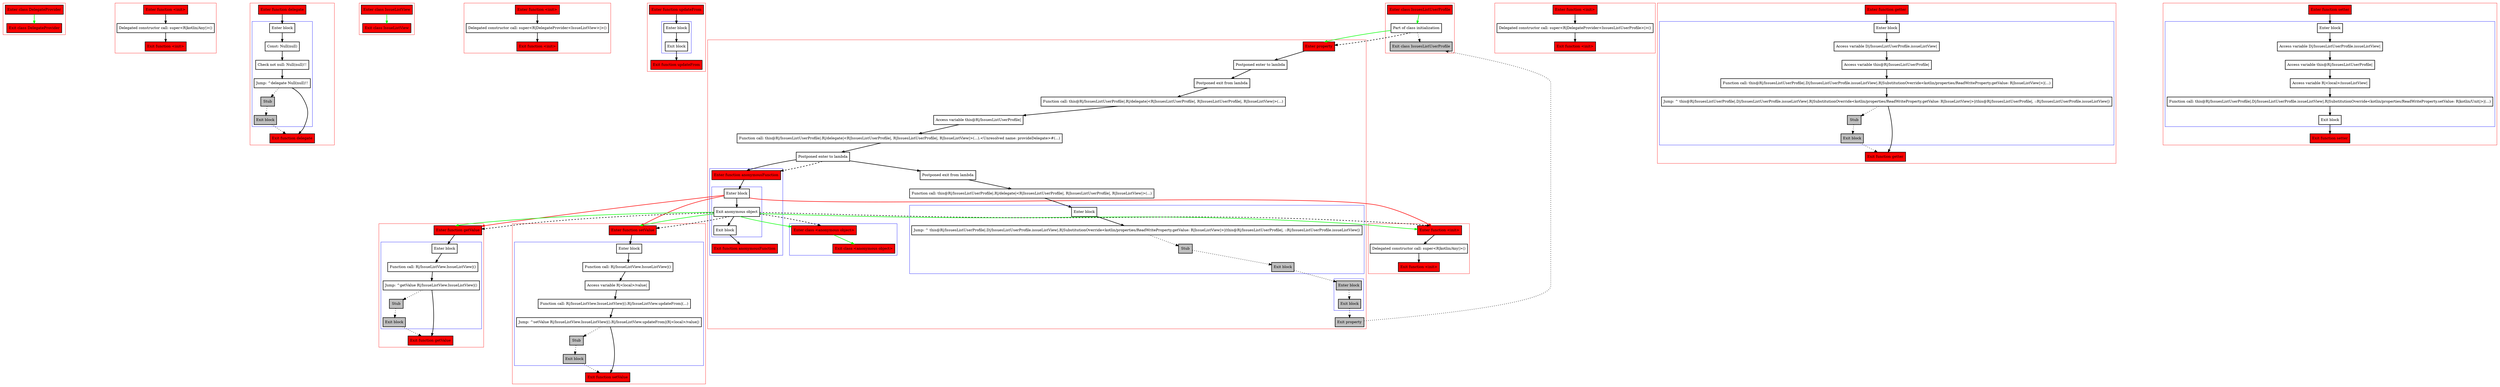 digraph delegateWithAnonymousObject_kt {
    graph [nodesep=3]
    node [shape=box penwidth=2]
    edge [penwidth=2]

    subgraph cluster_0 {
        color=red
        0 [label="Enter class DelegateProvider" style="filled" fillcolor=red];
        1 [label="Exit class DelegateProvider" style="filled" fillcolor=red];
    }
    0 -> {1} [color=green];

    subgraph cluster_1 {
        color=red
        2 [label="Enter function <init>" style="filled" fillcolor=red];
        3 [label="Delegated constructor call: super<R|kotlin/Any|>()"];
        4 [label="Exit function <init>" style="filled" fillcolor=red];
    }
    2 -> {3};
    3 -> {4};

    subgraph cluster_2 {
        color=red
        5 [label="Enter function delegate" style="filled" fillcolor=red];
        subgraph cluster_3 {
            color=blue
            6 [label="Enter block"];
            7 [label="Const: Null(null)"];
            8 [label="Check not null: Null(null)!!"];
            9 [label="Jump: ^delegate Null(null)!!"];
            10 [label="Stub" style="filled" fillcolor=gray];
            11 [label="Exit block" style="filled" fillcolor=gray];
        }
        12 [label="Exit function delegate" style="filled" fillcolor=red];
    }
    5 -> {6};
    6 -> {7};
    7 -> {8};
    8 -> {9};
    9 -> {12};
    9 -> {10} [style=dotted];
    10 -> {11} [style=dotted];
    11 -> {12} [style=dotted];

    subgraph cluster_4 {
        color=red
        13 [label="Enter class IssueListView" style="filled" fillcolor=red];
        14 [label="Exit class IssueListView" style="filled" fillcolor=red];
    }
    13 -> {14} [color=green];

    subgraph cluster_5 {
        color=red
        15 [label="Enter function <init>" style="filled" fillcolor=red];
        16 [label="Delegated constructor call: super<R|DelegateProvider<IssueListView>|>()"];
        17 [label="Exit function <init>" style="filled" fillcolor=red];
    }
    15 -> {16};
    16 -> {17};

    subgraph cluster_6 {
        color=red
        18 [label="Enter function updateFrom" style="filled" fillcolor=red];
        subgraph cluster_7 {
            color=blue
            19 [label="Enter block"];
            20 [label="Exit block"];
        }
        21 [label="Exit function updateFrom" style="filled" fillcolor=red];
    }
    18 -> {19};
    19 -> {20};
    20 -> {21};

    subgraph cluster_8 {
        color=red
        22 [label="Enter class IssuesListUserProfile" style="filled" fillcolor=red];
        23 [label="Part of class initialization"];
        24 [label="Exit class IssuesListUserProfile" style="filled" fillcolor=red style="filled" fillcolor=gray];
    }
    22 -> {23} [color=green];
    23 -> {24} [style=dotted];
    23 -> {71} [color=green];
    23 -> {71} [style=dashed];

    subgraph cluster_9 {
        color=red
        25 [label="Enter function <init>" style="filled" fillcolor=red];
        26 [label="Delegated constructor call: super<R|DelegateProvider<IssuesListUserProfile>|>()"];
        27 [label="Exit function <init>" style="filled" fillcolor=red];
    }
    25 -> {26};
    26 -> {27};

    subgraph cluster_10 {
        color=red
        35 [label="Enter function <init>" style="filled" fillcolor=red];
        36 [label="Delegated constructor call: super<R|kotlin/Any|>()"];
        37 [label="Exit function <init>" style="filled" fillcolor=red];
    }
    35 -> {36};
    36 -> {37};

    subgraph cluster_11 {
        color=red
        38 [label="Enter function getValue" style="filled" fillcolor=red];
        subgraph cluster_12 {
            color=blue
            39 [label="Enter block"];
            40 [label="Function call: R|/IssueListView.IssueListView|()"];
            41 [label="Jump: ^getValue R|/IssueListView.IssueListView|()"];
            42 [label="Stub" style="filled" fillcolor=gray];
            43 [label="Exit block" style="filled" fillcolor=gray];
        }
        44 [label="Exit function getValue" style="filled" fillcolor=red];
    }
    38 -> {39};
    39 -> {40};
    40 -> {41};
    41 -> {44};
    41 -> {42} [style=dotted];
    42 -> {43} [style=dotted];
    43 -> {44} [style=dotted];

    subgraph cluster_13 {
        color=red
        45 [label="Enter function setValue" style="filled" fillcolor=red];
        subgraph cluster_14 {
            color=blue
            46 [label="Enter block"];
            47 [label="Function call: R|/IssueListView.IssueListView|()"];
            48 [label="Access variable R|<local>/value|"];
            49 [label="Function call: R|/IssueListView.IssueListView|().R|/IssueListView.updateFrom|(...)"];
            50 [label="Jump: ^setValue R|/IssueListView.IssueListView|().R|/IssueListView.updateFrom|(R|<local>/value|)"];
            51 [label="Stub" style="filled" fillcolor=gray];
            52 [label="Exit block" style="filled" fillcolor=gray];
        }
        53 [label="Exit function setValue" style="filled" fillcolor=red];
    }
    45 -> {46};
    46 -> {47};
    47 -> {48};
    48 -> {49};
    49 -> {50};
    50 -> {53};
    50 -> {51} [style=dotted];
    51 -> {52} [style=dotted];
    52 -> {53} [style=dotted];

    subgraph cluster_15 {
        color=red
        54 [label="Enter function getter" style="filled" fillcolor=red];
        subgraph cluster_16 {
            color=blue
            55 [label="Enter block"];
            56 [label="Access variable D|/IssuesListUserProfile.issueListView|"];
            57 [label="Access variable this@R|/IssuesListUserProfile|"];
            58 [label="Function call: this@R|/IssuesListUserProfile|.D|/IssuesListUserProfile.issueListView|.R|SubstitutionOverride<kotlin/properties/ReadWriteProperty.getValue: R|IssueListView|>|(...)"];
            59 [label="Jump: ^ this@R|/IssuesListUserProfile|.D|/IssuesListUserProfile.issueListView|.R|SubstitutionOverride<kotlin/properties/ReadWriteProperty.getValue: R|IssueListView|>|(this@R|/IssuesListUserProfile|, ::R|/IssuesListUserProfile.issueListView|)"];
            60 [label="Stub" style="filled" fillcolor=gray];
            61 [label="Exit block" style="filled" fillcolor=gray];
        }
        62 [label="Exit function getter" style="filled" fillcolor=red];
    }
    54 -> {55};
    55 -> {56};
    56 -> {57};
    57 -> {58};
    58 -> {59};
    59 -> {62};
    59 -> {60} [style=dotted];
    60 -> {61} [style=dotted];
    61 -> {62} [style=dotted];

    subgraph cluster_17 {
        color=red
        63 [label="Enter function setter" style="filled" fillcolor=red];
        subgraph cluster_18 {
            color=blue
            64 [label="Enter block"];
            65 [label="Access variable D|/IssuesListUserProfile.issueListView|"];
            66 [label="Access variable this@R|/IssuesListUserProfile|"];
            67 [label="Access variable R|<local>/issueListView|"];
            68 [label="Function call: this@R|/IssuesListUserProfile|.D|/IssuesListUserProfile.issueListView|.R|SubstitutionOverride<kotlin/properties/ReadWriteProperty.setValue: R|kotlin/Unit|>|(...)"];
            69 [label="Exit block"];
        }
        70 [label="Exit function setter" style="filled" fillcolor=red];
    }
    63 -> {64};
    64 -> {65};
    65 -> {66};
    66 -> {67};
    67 -> {68};
    68 -> {69};
    69 -> {70};

    subgraph cluster_19 {
        color=red
        71 [label="Enter property" style="filled" fillcolor=red];
        72 [label="Postponed enter to lambda"];
        73 [label="Postponed exit from lambda"];
        74 [label="Function call: this@R|/IssuesListUserProfile|.R|/delegate|<R|IssuesListUserProfile|, R|IssuesListUserProfile|, R|IssueListView|>(...)"];
        75 [label="Access variable this@R|/IssuesListUserProfile|"];
        76 [label="Function call: this@R|/IssuesListUserProfile|.R|/delegate|<R|IssuesListUserProfile|, R|IssuesListUserProfile|, R|IssueListView|>(...).<Unresolved name: provideDelegate>#(...)"];
        77 [label="Postponed enter to lambda"];
        subgraph cluster_20 {
            color=blue
            28 [label="Enter function anonymousFunction" style="filled" fillcolor=red];
            subgraph cluster_21 {
                color=blue
                29 [label="Enter block"];
                30 [label="Exit anonymous object"];
                31 [label="Exit block"];
            }
            32 [label="Exit function anonymousFunction" style="filled" fillcolor=red];
        }
        subgraph cluster_22 {
            color=blue
            33 [label="Enter class <anonymous object>" style="filled" fillcolor=red];
            34 [label="Exit class <anonymous object>" style="filled" fillcolor=red];
        }
        78 [label="Postponed exit from lambda"];
        79 [label="Function call: this@R|/IssuesListUserProfile|.R|/delegate|<R|IssuesListUserProfile|, R|IssuesListUserProfile|, R|IssueListView|>(...)"];
        subgraph cluster_23 {
            color=blue
            80 [label="Enter block"];
            81 [label="Jump: ^ this@R|/IssuesListUserProfile|.D|/IssuesListUserProfile.issueListView|.R|SubstitutionOverride<kotlin/properties/ReadWriteProperty.getValue: R|IssueListView|>|(this@R|/IssuesListUserProfile|, ::R|/IssuesListUserProfile.issueListView|)"];
            82 [label="Stub" style="filled" fillcolor=gray];
            83 [label="Exit block" style="filled" fillcolor=gray];
        }
        subgraph cluster_24 {
            color=blue
            84 [label="Enter block" style="filled" fillcolor=gray];
            85 [label="Exit block" style="filled" fillcolor=gray];
        }
        86 [label="Exit property" style="filled" fillcolor=red style="filled" fillcolor=gray];
    }
    71 -> {72};
    72 -> {73};
    72 -> {} [style=dashed];
    73 -> {74};
    74 -> {75};
    75 -> {76};
    76 -> {77};
    77 -> {78 28};
    77 -> {28} [style=dashed];
    78 -> {79};
    79 -> {80};
    80 -> {81};
    81 -> {82} [style=dotted];
    82 -> {83} [style=dotted];
    83 -> {84} [style=dotted];
    84 -> {85} [style=dotted];
    85 -> {86} [style=dotted];
    86 -> {24} [style=dotted];
    28 -> {29};
    29 -> {30};
    29 -> {35 38 45} [color=red];
    30 -> {31};
    30 -> {35 38 45 33} [color=green];
    30 -> {35 38 45 33} [style=dashed];
    31 -> {32};
    33 -> {34} [color=green];

}
